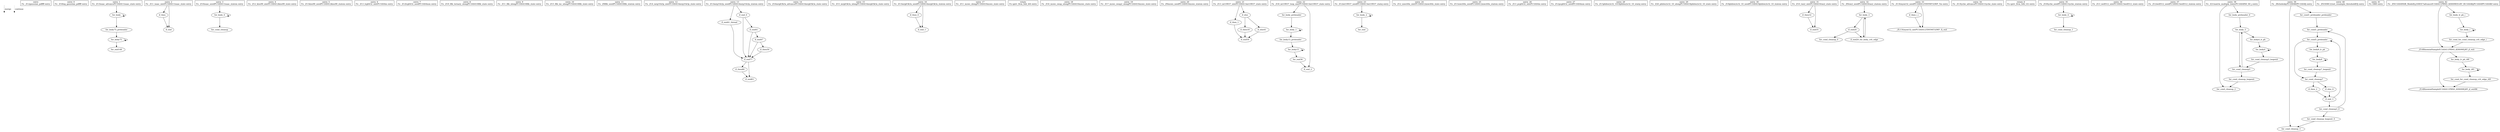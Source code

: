 digraph {
legend_merge_src [shape=plaintext, label=""];
legend_merge_dest [shape=plaintext, label=""];
legend_merge_src -> legend_merge_dest [label=" merge",style=dashed];
legend_continue_src [shape=plaintext, label=""];
legend_continue_dest [shape=plaintext, label=""];
legend_continue_src -> legend_continue_dest [label=" continue",style=dotted];
26 [label="entry
Fn _Z12gaussian_pdffff entry", shape=box];
49 [label="entry_0
Fn _Z16log_gaussian_pdffff entry", shape=box];
73 [label="entry_1
Fn _Z13isaac_advancePU3AS411isaac_state entry", shape=box];
73 -> 74;
74 [label="for_body"];
74 -> 74;
74 -> 75;
75 [label="for_body75_preheader"];
75 -> 76;
76 [label="for_body75"];
76 -> 76;
76 -> 77;
77 [label="for_end148"];
292 [label="entry_2
Fn _Z11_isaac_uintPU3AS411isaac_state entry", shape=box];
292 -> 293;
292 -> 294;
293 [label="if_then"];
293 -> 294;
294 [label="if_end"];
309 [label="entry_3
Fn _Z10isaac_seedPU3AS411isaac_statem entry", shape=box];
309 -> 311;
310 [label="for_cond_cleanup"];
311 [label="for_body_0"];
311 -> 311;
311 -> 310;
338 [label="entry_4
Fn _Z12_kiss99_uintPU3AS412kiss99_state entry", shape=box];
377 [label="entry_5
Fn _Z11kiss99_seedPU3AS412kiss99_statem entry", shape=box];
403 [label="entry_6
Fn _Z13_lcg6432_uintPU3AS4m entry", shape=box];
415 [label="entry_7
Fn _Z12lcg6432_seedPU3AS4mm entry", shape=box];
422 [label="entry_8
Fn _Z19_lfib_ternary_ulongPU3AS410lfib_state entry", shape=box];
444 [label="entry_9
Fn _Z11_lfib_ulongPU3AS410lfib_state entry", shape=box];
465 [label="entry_10
Fn _Z15_lfib_inc_ulongPU3AS410lfib_state entry", shape=box];
488 [label="entry_11
Fn _Z9lfib_seedPU3AS410lfib_statem entry", shape=box];
572 [label="entry_12
Fn _Z14_mrg31k3p_uintPU3AS414mrg31k3p_state entry", shape=box];
642 [label="entry_13
Fn _Z13mrg31k3p_seedPU3AS414mrg31k3p_statem entry", shape=box];
642 -> 643;
642 -> 644;
643 [label="if_end41_thread"];
643 -> 648;
644 [label="if_end_0"];
644 -> 645;
644 -> 648;
645 [label="if_end41"];
645 -> 646;
645 -> 648;
646 [label="if_end47"];
646 -> 647;
646 -> 648;
647 [label="if_then50"];
647 -> 648;
648 [label="if_end77"];
648 -> 649;
648 -> 650;
649 [label="if_then80"];
649 -> 650;
650 [label="if_end83"];
683 [label="entry_14
Fn _Z16mrg63k3a_advancePU3AS414mrg63k3a_state entry", shape=box];
764 [label="entry_15
Fn _Z15_mrg63k3a_ulongPU3AS414mrg63k3a_state entry", shape=box];
831 [label="entry_16
Fn _Z13mrg63k3a_seedPU3AS414mrg63k3a_statem entry", shape=box];
831 -> 832;
831 -> 833;
832 [label="if_then_0"];
832 -> 833;
833 [label="if_end_1"];
847 [label="entry_17
Fn _Z11_msws_ulongPU3AS410msws_state entry", shape=box];
2106 [label="rotate
Fn spirv_llvm_fshl_i64 entry", shape=box];
864 [label="entry_18
Fn _Z16_msws_swap_ulongPU3AS410msws_state entry", shape=box];
881 [label="entry_19
Fn _Z17_msws_swap2_ulongPU3AS410msws_state entry", shape=box];
897 [label="entry_20
Fn _Z9msws_seedPU3AS410msws_statem entry", shape=box];
907 [label="entry_21
Fn _Z13_mt19937_uintPU3AS413mt19937_state entry", shape=box];
907 -> 908;
907 -> 909;
908 [label="if_then_1"];
908 -> 912;
909 [label="if_else"];
909 -> 910;
909 -> 911;
910 [label="if_then18"];
910 -> 912;
911 [label="if_else41"];
911 -> 912;
912 [label="if_end59"];
992 [label="entry_22
Fn _Z18_mt19937_loop_uintPU3AS413mt19937_state entry", shape=box];
992 -> 993;
992 -> 998;
993 [label="for_body_preheader"];
993 -> 995;
994 [label="for_body15_preheader"];
994 -> 996;
995 [label="for_body_1"];
995 -> 995;
995 -> 994;
996 [label="for_body15"];
996 -> 996;
996 -> 997;
997 [label="for_end36"];
997 -> 998;
998 [label="if_end_2"];
1082 [label="entry_23
Fn _Z12mt19937_seedPU3AS413mt19937_statej entry", shape=box];
1082 -> 1083;
1083 [label="for_body_2"];
1083 -> 1083;
1083 -> 1084;
1084 [label="for_end"];
1104 [label="entry_24
Fn _Z12_mwc64x_uintPU3AS412mwc64x_state entry", shape=box];
1123 [label="entry_25
Fn _Z11mwc64x_seedPU3AS412mwc64x_statem entry", shape=box];
1127 [label="entry_26
Fn _Z13_pcg6432_uintPU3AS4m entry", shape=box];
1149 [label="entry_27
Fn _Z12pcg6432_seedPU3AS4mm entry", shape=box];
1156 [label="entry_28
Fn _Z13philox2x32_1019philox2x32_10_statej entry", shape=box];
1231 [label="entry_29
Fn _Z20_philox2x32_10_ulongPU3AS419philox2x32_10_state entry", shape=box];
1243 [label="entry_30
Fn _Z18philox2x32_10_seedPU3AS419philox2x32_10_statem entry", shape=box];
1252 [label="entry_31
Fn _Z10_ran2_uintPU3AS410ran2_state entry", shape=box];
1252 -> 1253;
1252 -> 1254;
1253 [label="if_then32"];
1253 -> 1254;
1254 [label="if_end35"];
1304 [label="entry_32
Fn _Z9ran2_seedPU3AS410ran2_statem entry", shape=box];
1304 -> 1306;
1305 [label="for_cond_cleanup_0"];
1306 [label="for_body_3"];
1306 -> 1307;
1306 -> 1308;
1307 [label="if_end20"];
1307 -> 1305;
1307 -> 1308;
1308 [label="if_end20_for_body_crit_edge"];
1308 -> 1306;
1347 [label="entry_33
Fn _Z13tinymt32_seedPU3AS412TINYMT32WP_Tm entry", shape=box];
1347 -> 1348;
1347 -> 1349;
1348 [label="if_then_i_i"];
1348 -> 1349;
1349 [label="_ZL13tinymt32_initPU3AS412TINYMT32WP_Tj_exit"];
1547 [label="entry_34
Fn _Z13tyche_advancePU3AS411tyche_state entry", shape=box];
2113 [label="rotate_0
Fn spirv_llvm_fshl_i32 entry", shape=box];
1583 [label="entry_35
Fn _Z10tyche_seedPU3AS411tyche_statem entry", shape=box];
1583 -> 1585;
1584 [label="for_cond_cleanup_1"];
1585 [label="for_body_4"];
1585 -> 1585;
1585 -> 1584;
1643 [label="entry_36
Fn _Z13_well512_uintPU3AS413well512_state entry", shape=box];
1691 [label="entry_37
Fn _Z12well512_seedPU3AS413well512_statem entry", shape=box];
1756 [label="entry_38
Fn _Z21matrix_multiply_lowerPU3AS4fS0_S0_j entry", shape=box];
1756 -> 1759;
1756 -> 1757;
1757 [label="for_body_preheader_0"];
1757 -> 1760;
1758 [label="for_cond_cleanup_loopexit"];
1758 -> 1759;
1759 [label="for_cond_cleanup_2"];
1760 [label="for_body_5"];
1760 -> 1763;
1760 -> 1761;
1761 [label="for_body4_lr_ph"];
1761 -> 1764;
1762 [label="for_cond_cleanup3_loopexit"];
1762 -> 1763;
1763 [label="for_cond_cleanup3"];
1763 -> 1760;
1763 -> 1758;
1764 [label="for_body4"];
1764 -> 1764;
1764 -> 1762;
1791 [label="entry_39
Fn _Z8choleskyPU3AS4KfPU3AS4fj entry", shape=box];
1791 -> 1795;
1791 -> 1792;
1792 [label="for_cond1_preheader_preheader"];
1792 -> 1793;
1793 [label="for_cond1_preheader"];
1793 -> 1796;
1794 [label="for_cond_cleanup_loopexit_0"];
1794 -> 1795;
1795 [label="for_cond_cleanup_3"];
1796 [label="for_cond5_preheader"];
1796 -> 1800;
1796 -> 1797;
1797 [label="for_body8_lr_ph"];
1797 -> 1801;
1798 [label="for_cond_cleanup3_0"];
1798 -> 1793;
1798 -> 1794;
1799 [label="for_cond_cleanup7_loopexit"];
1799 -> 1800;
1800 [label="for_cond_cleanup7"];
1800 -> 1802;
1800 -> 1803;
1801 [label="for_body8"];
1801 -> 1801;
1801 -> 1799;
1802 [label="if_then_2"];
1802 -> 1804;
1803 [label="if_else_0"];
1803 -> 1804;
1804 [label="if_end_3"];
1804 -> 1796;
1804 -> 1798;
1856 [label="entry_40
Fn _ZN3SMC22set_resample_thresholdEfj entry", shape=box];
1880 [label="entry_41
Fn 1866 entry", shape=box];
1966 [label="entry_42
Fn _ZNU3AS49SIR_ModelILj100EE7advanceIU3AS411PRNG_KISS99EEvRT_RU3AS4KjPU3AS4fPU3AS4Kf entry", shape=box];
1966 -> 1970;
1966 -> 1967;
1967 [label="for_body_lr_ph_i"];
1967 -> 1969;
1968 [label="for_cond_for_cond_cleanup_crit_edge_i"];
1968 -> 1970;
1969 [label="for_body_i"];
1969 -> 1969;
1969 -> 1968;
1970 [label="_Z14BinomialSampleIU3AS411PRNG_KISS99EjRT_jf_exit"];
1970 -> 1974;
1970 -> 1971;
1971 [label="for_body_lr_ph_i48"];
1971 -> 1973;
1972 [label="for_cond_for_cond_cleanup_crit_edge_i49"];
1972 -> 1974;
1973 [label="for_body_i85"];
1973 -> 1973;
1973 -> 1972;
1974 [label="_Z14BinomialSampleIU3AS411PRNG_KISS99EjRT_jf_exit86"];
}
